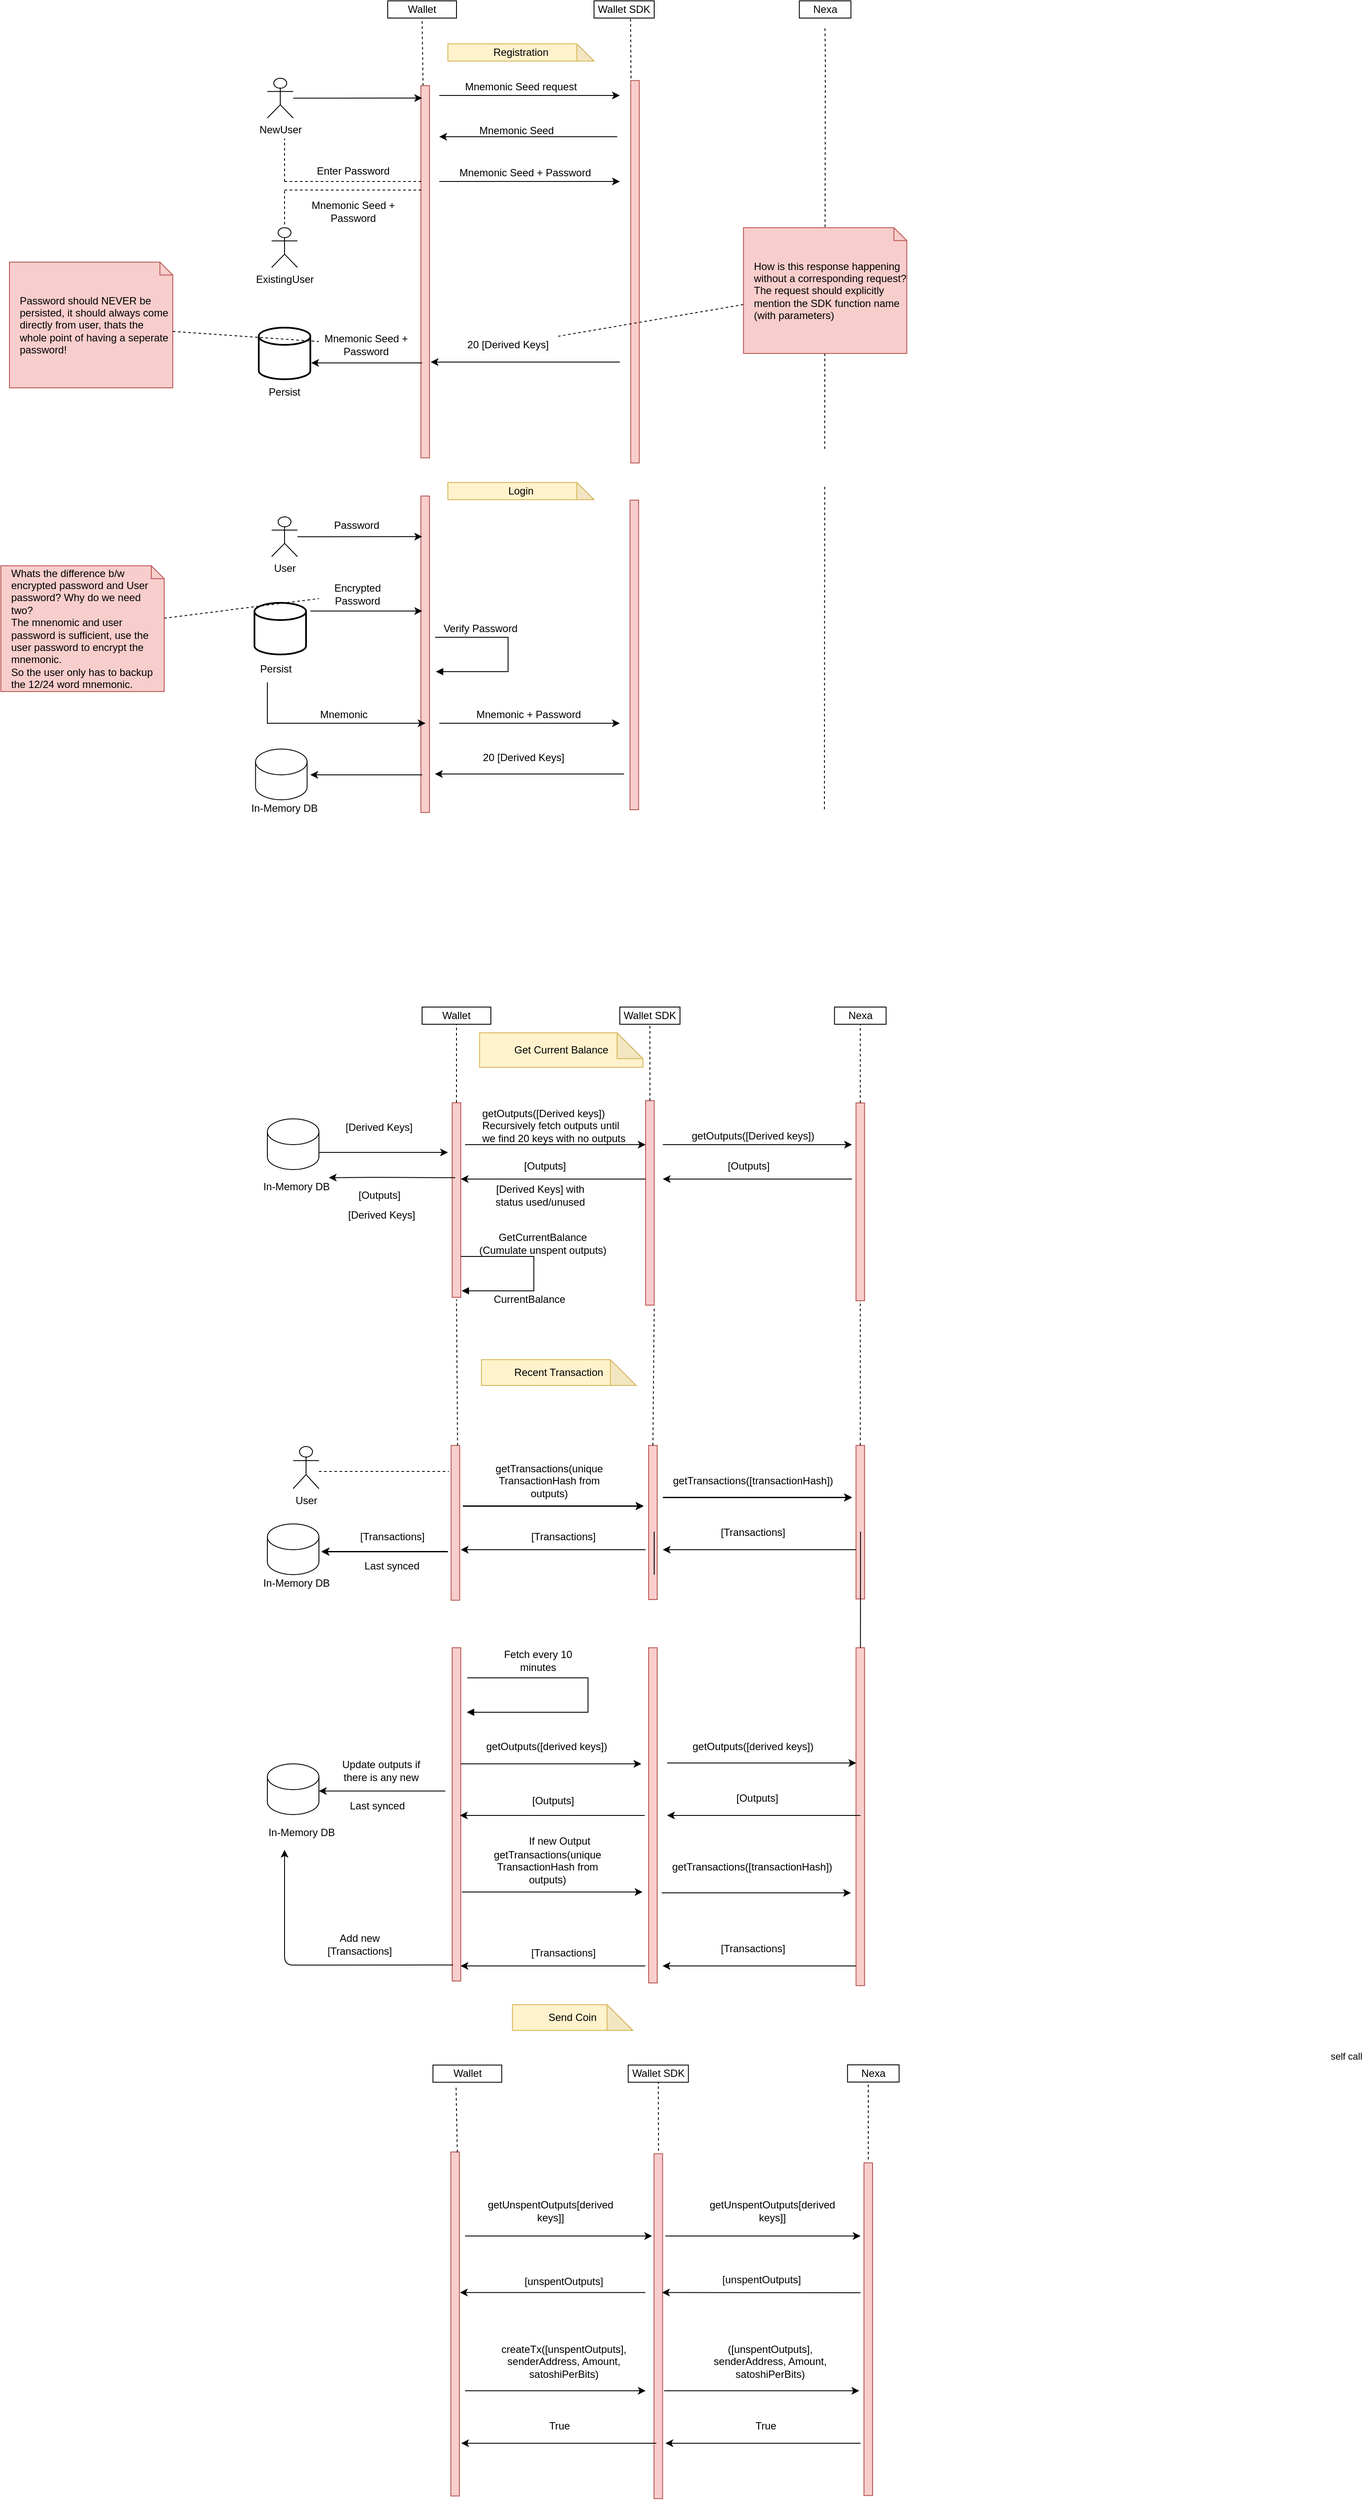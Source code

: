<mxfile version="13.6.5" type="github">
  <diagram id="d2bJDyH4YY4jTTXs1ROH" name="Page-1">
    <mxGraphModel dx="2012" dy="706" grid="1" gridSize="10" guides="1" tooltips="1" connect="1" arrows="1" fold="1" page="1" pageScale="1" pageWidth="827" pageHeight="1169" math="0" shadow="0">
      <root>
        <mxCell id="0" />
        <mxCell id="1" parent="0" />
        <mxCell id="aKae5eKDBznJ4Y1164LR-3" value="Wallet" style="rounded=0;whiteSpace=wrap;html=1;" parent="1" vertex="1">
          <mxGeometry x="160" y="20" width="80" height="20" as="geometry" />
        </mxCell>
        <mxCell id="aKae5eKDBznJ4Y1164LR-4" value="Wallet SDK" style="rounded=0;whiteSpace=wrap;html=1;" parent="1" vertex="1">
          <mxGeometry x="400" y="20" width="70" height="20" as="geometry" />
        </mxCell>
        <mxCell id="aKae5eKDBznJ4Y1164LR-5" value="Nexa" style="rounded=0;whiteSpace=wrap;html=1;" parent="1" vertex="1">
          <mxGeometry x="638.83" y="20" width="60" height="20" as="geometry" />
        </mxCell>
        <mxCell id="aKae5eKDBznJ4Y1164LR-6" value="Registration" style="shape=note;whiteSpace=wrap;html=1;backgroundOutline=1;darkOpacity=0.05;fillColor=#fff2cc;strokeColor=#d6b656;" parent="1" vertex="1">
          <mxGeometry x="230" y="70" width="170" height="20" as="geometry" />
        </mxCell>
        <mxCell id="aKae5eKDBznJ4Y1164LR-11" value="" style="endArrow=none;dashed=1;html=1;entryX=0.5;entryY=1;entryDx=0;entryDy=0;exitX=0;exitY=0.75;exitDx=0;exitDy=0;" parent="1" source="aKae5eKDBznJ4Y1164LR-12" target="aKae5eKDBznJ4Y1164LR-3" edge="1">
          <mxGeometry width="50" height="50" relative="1" as="geometry">
            <mxPoint x="210" y="100" as="sourcePoint" />
            <mxPoint x="180" y="60" as="targetPoint" />
          </mxGeometry>
        </mxCell>
        <mxCell id="aKae5eKDBznJ4Y1164LR-12" value="" style="rounded=0;whiteSpace=wrap;html=1;rotation=90;fillColor=#f8cecc;strokeColor=#b85450;" parent="1" vertex="1">
          <mxGeometry x="-12.8" y="330" width="432.8" height="10" as="geometry" />
        </mxCell>
        <mxCell id="aKae5eKDBznJ4Y1164LR-14" value="Mnemonic Seed request" style="text;html=1;strokeColor=none;fillColor=none;align=center;verticalAlign=middle;whiteSpace=wrap;rounded=0;" parent="1" vertex="1">
          <mxGeometry x="240" y="110" width="150" height="20" as="geometry" />
        </mxCell>
        <mxCell id="aKae5eKDBznJ4Y1164LR-15" value="" style="rounded=0;whiteSpace=wrap;html=1;rotation=90;fillColor=#f8cecc;strokeColor=#b85450;" parent="1" vertex="1">
          <mxGeometry x="225.27" y="330" width="444.73" height="10" as="geometry" />
        </mxCell>
        <mxCell id="aKae5eKDBznJ4Y1164LR-27" value="" style="endArrow=classic;html=1;" parent="1" edge="1">
          <mxGeometry width="50" height="50" relative="1" as="geometry">
            <mxPoint x="427" y="178" as="sourcePoint" />
            <mxPoint x="220" y="178" as="targetPoint" />
          </mxGeometry>
        </mxCell>
        <mxCell id="aKae5eKDBznJ4Y1164LR-28" value="Mnemonic Seed" style="text;html=1;strokeColor=none;fillColor=none;align=center;verticalAlign=middle;whiteSpace=wrap;rounded=0;" parent="1" vertex="1">
          <mxGeometry x="250" y="160.63" width="120" height="20" as="geometry" />
        </mxCell>
        <mxCell id="aKae5eKDBznJ4Y1164LR-29" value="" style="endArrow=classic;html=1;" parent="1" edge="1">
          <mxGeometry width="50" height="50" relative="1" as="geometry">
            <mxPoint x="220" y="130" as="sourcePoint" />
            <mxPoint x="430" y="130" as="targetPoint" />
          </mxGeometry>
        </mxCell>
        <mxCell id="aKae5eKDBznJ4Y1164LR-32" value="NewUser" style="shape=umlActor;verticalLabelPosition=bottom;verticalAlign=top;html=1;outlineConnect=0;" parent="1" vertex="1">
          <mxGeometry x="20" y="110" width="30" height="46.25" as="geometry" />
        </mxCell>
        <mxCell id="aKae5eKDBznJ4Y1164LR-33" value="" style="endArrow=classic;html=1;" parent="1" source="aKae5eKDBznJ4Y1164LR-32" edge="1">
          <mxGeometry width="50" height="50" relative="1" as="geometry">
            <mxPoint x="390" y="190" as="sourcePoint" />
            <mxPoint x="200" y="133" as="targetPoint" />
          </mxGeometry>
        </mxCell>
        <mxCell id="aKae5eKDBznJ4Y1164LR-36" value="Mnemonic Seed + Password" style="text;html=1;strokeColor=none;fillColor=none;align=center;verticalAlign=middle;whiteSpace=wrap;rounded=0;" parent="1" vertex="1">
          <mxGeometry x="240" y="210" width="160" height="20" as="geometry" />
        </mxCell>
        <mxCell id="aKae5eKDBznJ4Y1164LR-37" value="" style="endArrow=classic;html=1;" parent="1" edge="1">
          <mxGeometry width="50" height="50" relative="1" as="geometry">
            <mxPoint x="220" y="230" as="sourcePoint" />
            <mxPoint x="430" y="230" as="targetPoint" />
          </mxGeometry>
        </mxCell>
        <mxCell id="aKae5eKDBznJ4Y1164LR-38" value="" style="endArrow=classic;html=1;" parent="1" edge="1">
          <mxGeometry width="50" height="50" relative="1" as="geometry">
            <mxPoint x="430" y="440" as="sourcePoint" />
            <mxPoint x="210" y="440" as="targetPoint" />
          </mxGeometry>
        </mxCell>
        <mxCell id="aKae5eKDBznJ4Y1164LR-40" value="20 [Derived Keys]" style="text;html=1;strokeColor=none;fillColor=none;align=center;verticalAlign=middle;whiteSpace=wrap;rounded=0;" parent="1" vertex="1">
          <mxGeometry x="240" y="410" width="120" height="20" as="geometry" />
        </mxCell>
        <mxCell id="aKae5eKDBznJ4Y1164LR-45" value="" style="endArrow=none;dashed=1;html=1;" parent="1" edge="1">
          <mxGeometry width="50" height="50" relative="1" as="geometry">
            <mxPoint x="40" y="230" as="sourcePoint" />
            <mxPoint x="40" y="180" as="targetPoint" />
          </mxGeometry>
        </mxCell>
        <mxCell id="aKae5eKDBznJ4Y1164LR-46" value="" style="endArrow=none;dashed=1;html=1;" parent="1" edge="1">
          <mxGeometry width="50" height="50" relative="1" as="geometry">
            <mxPoint x="40" y="230" as="sourcePoint" />
            <mxPoint x="200" y="230" as="targetPoint" />
          </mxGeometry>
        </mxCell>
        <mxCell id="aKae5eKDBznJ4Y1164LR-47" value="Enter Password" style="text;html=1;strokeColor=none;fillColor=none;align=center;verticalAlign=middle;whiteSpace=wrap;rounded=0;" parent="1" vertex="1">
          <mxGeometry x="70" y="207.81" width="100" height="20" as="geometry" />
        </mxCell>
        <mxCell id="aKae5eKDBznJ4Y1164LR-48" value="" style="rounded=0;whiteSpace=wrap;html=1;rotation=90;fillColor=#f8cecc;strokeColor=#b85450;" parent="1" vertex="1">
          <mxGeometry x="126.88" y="1409.38" width="226.25" height="10" as="geometry" />
        </mxCell>
        <mxCell id="aKae5eKDBznJ4Y1164LR-49" value="" style="rounded=0;whiteSpace=wrap;html=1;rotation=90;fillColor=#f8cecc;strokeColor=#b85450;" parent="1" vertex="1">
          <mxGeometry x="346.09" y="1412.74" width="237.81" height="10" as="geometry" />
        </mxCell>
        <mxCell id="aKae5eKDBznJ4Y1164LR-51" value="" style="endArrow=classic;html=1;" parent="1" edge="1">
          <mxGeometry width="50" height="50" relative="1" as="geometry">
            <mxPoint x="250" y="1350" as="sourcePoint" />
            <mxPoint x="460" y="1350" as="targetPoint" />
          </mxGeometry>
        </mxCell>
        <mxCell id="aKae5eKDBznJ4Y1164LR-52" value="getOutputs([Derived keys])&lt;br&gt;Recursively fetch outputs until we find 20 keys with no outputs" style="text;html=1;strokeColor=none;fillColor=none;align=left;verticalAlign=top;whiteSpace=wrap;rounded=0;" parent="1" vertex="1">
          <mxGeometry x="267.56" y="1300" width="170" height="50" as="geometry" />
        </mxCell>
        <mxCell id="aKae5eKDBznJ4Y1164LR-53" value="" style="endArrow=classic;html=1;" parent="1" edge="1">
          <mxGeometry width="50" height="50" relative="1" as="geometry">
            <mxPoint x="460" y="1390" as="sourcePoint" />
            <mxPoint x="245" y="1390" as="targetPoint" />
          </mxGeometry>
        </mxCell>
        <mxCell id="aKae5eKDBznJ4Y1164LR-54" value="[Outputs]" style="text;html=1;strokeColor=none;fillColor=none;align=center;verticalAlign=middle;whiteSpace=wrap;rounded=0;" parent="1" vertex="1">
          <mxGeometry x="322.64" y="1360" width="40" height="30" as="geometry" />
        </mxCell>
        <mxCell id="aKae5eKDBznJ4Y1164LR-63" value="GetCurrentBalance&lt;br&gt;(Cumulate unspent outputs)" style="text;html=1;strokeColor=none;fillColor=none;align=center;verticalAlign=middle;whiteSpace=wrap;rounded=0;" parent="1" vertex="1">
          <mxGeometry x="262.5" y="1440" width="155" height="50" as="geometry" />
        </mxCell>
        <mxCell id="aKae5eKDBznJ4Y1164LR-64" value="CurrentBalance" style="text;html=1;strokeColor=none;fillColor=none;align=center;verticalAlign=middle;whiteSpace=wrap;rounded=0;" parent="1" vertex="1">
          <mxGeometry x="305" y="1520" width="40" height="20" as="geometry" />
        </mxCell>
        <mxCell id="aKae5eKDBznJ4Y1164LR-66" value="" style="edgeStyle=orthogonalEdgeStyle;html=1;align=left;spacingLeft=2;endArrow=block;rounded=0;" parent="1" edge="1">
          <mxGeometry x="1" y="273" relative="1" as="geometry">
            <mxPoint x="250" y="1480" as="sourcePoint" />
            <Array as="points">
              <mxPoint x="245" y="1480" />
              <mxPoint x="330" y="1480" />
              <mxPoint x="330" y="1520" />
            </Array>
            <mxPoint x="246" y="1520" as="targetPoint" />
            <mxPoint x="-196" y="-83" as="offset" />
          </mxGeometry>
        </mxCell>
        <mxCell id="aKae5eKDBznJ4Y1164LR-76" value="" style="rounded=0;whiteSpace=wrap;html=1;rotation=90;fillColor=#f8cecc;strokeColor=#b85450;" parent="1" vertex="1">
          <mxGeometry x="594.74" y="1411.52" width="230" height="10" as="geometry" />
        </mxCell>
        <mxCell id="aKae5eKDBznJ4Y1164LR-77" value="" style="endArrow=none;dashed=1;html=1;" parent="1" edge="1">
          <mxGeometry width="50" height="50" relative="1" as="geometry">
            <mxPoint x="668.33" y="541" as="sourcePoint" />
            <mxPoint x="668.57" y="50" as="targetPoint" />
            <Array as="points">
              <mxPoint x="669.07" y="80" />
            </Array>
          </mxGeometry>
        </mxCell>
        <mxCell id="aKae5eKDBznJ4Y1164LR-80" value="getOutputs([Derived keys])" style="text;html=1;strokeColor=none;fillColor=none;align=center;verticalAlign=middle;whiteSpace=wrap;rounded=0;" parent="1" vertex="1">
          <mxGeometry x="500" y="1330" width="170" height="20" as="geometry" />
        </mxCell>
        <mxCell id="aKae5eKDBznJ4Y1164LR-82" value="[Outputs]" style="text;html=1;strokeColor=none;fillColor=none;align=center;verticalAlign=middle;whiteSpace=wrap;rounded=0;" parent="1" vertex="1">
          <mxGeometry x="560" y="1360" width="40" height="30" as="geometry" />
        </mxCell>
        <mxCell id="aKae5eKDBznJ4Y1164LR-86" value="Recent Transaction" style="shape=note;whiteSpace=wrap;html=1;backgroundOutline=1;darkOpacity=0.05;fillColor=#fff2cc;strokeColor=#d6b656;" parent="1" vertex="1">
          <mxGeometry x="269" y="1600" width="180" height="30" as="geometry" />
        </mxCell>
        <mxCell id="aKae5eKDBznJ4Y1164LR-88" value="" style="rounded=0;whiteSpace=wrap;html=1;rotation=90;fillColor=#f8cecc;strokeColor=#b85450;" parent="1" vertex="1">
          <mxGeometry x="148.75" y="1784.75" width="180" height="10" as="geometry" />
        </mxCell>
        <mxCell id="aKae5eKDBznJ4Y1164LR-89" value="" style="rounded=0;whiteSpace=wrap;html=1;rotation=90;fillColor=#f8cecc;strokeColor=#b85450;" parent="1" vertex="1">
          <mxGeometry x="378.88" y="1784.36" width="179.21" height="10" as="geometry" />
        </mxCell>
        <mxCell id="aKae5eKDBznJ4Y1164LR-90" value="" style="rounded=0;whiteSpace=wrap;html=1;rotation=90;fillColor=#f8cecc;strokeColor=#b85450;" parent="1" vertex="1">
          <mxGeometry x="620.48" y="1784.01" width="178.52" height="10" as="geometry" />
        </mxCell>
        <mxCell id="aKae5eKDBznJ4Y1164LR-91" value="" style="endArrow=classic;html=1;" parent="1" edge="1">
          <mxGeometry width="50" height="50" relative="1" as="geometry">
            <mxPoint x="247.5" y="1770" as="sourcePoint" />
            <mxPoint x="457.5" y="1770" as="targetPoint" />
          </mxGeometry>
        </mxCell>
        <mxCell id="aKae5eKDBznJ4Y1164LR-92" value="getTransactions(unique TransactionHash from outputs)" style="text;html=1;strokeColor=none;fillColor=none;align=center;verticalAlign=middle;whiteSpace=wrap;rounded=0;" parent="1" vertex="1">
          <mxGeometry x="277.5" y="1731" width="140" height="20" as="geometry" />
        </mxCell>
        <mxCell id="aKae5eKDBznJ4Y1164LR-94" value="getTransactions([transactionHash])" style="text;html=1;strokeColor=none;fillColor=none;align=center;verticalAlign=middle;whiteSpace=wrap;rounded=0;" parent="1" vertex="1">
          <mxGeometry x="515.01" y="1731" width="140" height="20" as="geometry" />
        </mxCell>
        <mxCell id="aKae5eKDBznJ4Y1164LR-97" value="" style="endArrow=classic;html=1;" parent="1" edge="1">
          <mxGeometry width="50" height="50" relative="1" as="geometry">
            <mxPoint x="460" y="1821" as="sourcePoint" />
            <mxPoint x="245" y="1821" as="targetPoint" />
          </mxGeometry>
        </mxCell>
        <mxCell id="aKae5eKDBznJ4Y1164LR-98" value="[Transactions]" style="text;html=1;strokeColor=none;fillColor=none;align=center;verticalAlign=middle;whiteSpace=wrap;rounded=0;" parent="1" vertex="1">
          <mxGeometry x="317.19" y="1796" width="95" height="20" as="geometry" />
        </mxCell>
        <mxCell id="aKae5eKDBznJ4Y1164LR-99" value="[Transactions]" style="text;html=1;strokeColor=none;fillColor=none;align=center;verticalAlign=middle;whiteSpace=wrap;rounded=0;" parent="1" vertex="1">
          <mxGeometry x="541.19" y="1786" width="87.63" height="30" as="geometry" />
        </mxCell>
        <mxCell id="aKae5eKDBznJ4Y1164LR-119" value="" style="endArrow=classic;html=1;" parent="1" edge="1">
          <mxGeometry width="50" height="50" relative="1" as="geometry">
            <mxPoint x="480.01" y="1350" as="sourcePoint" />
            <mxPoint x="700" y="1350" as="targetPoint" />
          </mxGeometry>
        </mxCell>
        <mxCell id="aKae5eKDBznJ4Y1164LR-120" value="" style="endArrow=classic;html=1;" parent="1" edge="1">
          <mxGeometry width="50" height="50" relative="1" as="geometry">
            <mxPoint x="700" y="1390" as="sourcePoint" />
            <mxPoint x="480.01" y="1390" as="targetPoint" />
          </mxGeometry>
        </mxCell>
        <mxCell id="aKae5eKDBznJ4Y1164LR-121" value="" style="endArrow=classic;html=1;" parent="1" edge="1">
          <mxGeometry width="50" height="50" relative="1" as="geometry">
            <mxPoint x="480" y="1760" as="sourcePoint" />
            <mxPoint x="700" y="1760" as="targetPoint" />
          </mxGeometry>
        </mxCell>
        <mxCell id="aKae5eKDBznJ4Y1164LR-122" value="" style="endArrow=classic;html=1;" parent="1" edge="1">
          <mxGeometry width="50" height="50" relative="1" as="geometry">
            <mxPoint x="705" y="1821" as="sourcePoint" />
            <mxPoint x="480" y="1821" as="targetPoint" />
          </mxGeometry>
        </mxCell>
        <mxCell id="dy_9rE8HRgi9Pd3eRH8T-1" value="ExistingUser" style="shape=umlActor;verticalLabelPosition=bottom;verticalAlign=top;html=1;outlineConnect=0;" parent="1" vertex="1">
          <mxGeometry x="25" y="283.75" width="30" height="46.25" as="geometry" />
        </mxCell>
        <mxCell id="dy_9rE8HRgi9Pd3eRH8T-5" value="" style="endArrow=none;dashed=1;html=1;" parent="1" edge="1">
          <mxGeometry width="50" height="50" relative="1" as="geometry">
            <mxPoint x="40" y="240" as="sourcePoint" />
            <mxPoint x="200" y="240" as="targetPoint" />
          </mxGeometry>
        </mxCell>
        <mxCell id="dy_9rE8HRgi9Pd3eRH8T-8" value="" style="endArrow=none;dashed=1;html=1;" parent="1" edge="1">
          <mxGeometry width="50" height="50" relative="1" as="geometry">
            <mxPoint x="40" y="280" as="sourcePoint" />
            <mxPoint x="40" y="240" as="targetPoint" />
          </mxGeometry>
        </mxCell>
        <mxCell id="dy_9rE8HRgi9Pd3eRH8T-11" value="Mnemonic Seed + Password" style="text;html=1;strokeColor=none;fillColor=none;align=center;verticalAlign=middle;whiteSpace=wrap;rounded=0;" parent="1" vertex="1">
          <mxGeometry x="50" y="250" width="140" height="30" as="geometry" />
        </mxCell>
        <mxCell id="dy_9rE8HRgi9Pd3eRH8T-70" value="" style="rounded=0;whiteSpace=wrap;html=1;rotation=90;fillColor=#f8cecc;strokeColor=#b85450;" parent="1" vertex="1">
          <mxGeometry x="525.63" y="2722.38" width="386.75" height="10" as="geometry" />
        </mxCell>
        <mxCell id="dy_9rE8HRgi9Pd3eRH8T-71" value="" style="endArrow=classic;html=1;" parent="1" edge="1">
          <mxGeometry width="50" height="50" relative="1" as="geometry">
            <mxPoint x="483" y="2619" as="sourcePoint" />
            <mxPoint x="710" y="2619" as="targetPoint" />
          </mxGeometry>
        </mxCell>
        <mxCell id="dy_9rE8HRgi9Pd3eRH8T-72" value="[unspentOutputs]" style="text;html=1;strokeColor=none;fillColor=none;align=center;verticalAlign=middle;whiteSpace=wrap;rounded=0;" parent="1" vertex="1">
          <mxGeometry x="551.2" y="2654.75" width="87.63" height="30" as="geometry" />
        </mxCell>
        <mxCell id="dy_9rE8HRgi9Pd3eRH8T-74" value="" style="rounded=0;whiteSpace=wrap;html=1;rotation=90;fillColor=#f8cecc;strokeColor=#b85450;" parent="1" vertex="1">
          <mxGeometry x="274.22" y="2718.87" width="401.08" height="10" as="geometry" />
        </mxCell>
        <mxCell id="dy_9rE8HRgi9Pd3eRH8T-75" value="" style="rounded=0;whiteSpace=wrap;html=1;rotation=90;fillColor=#f8cecc;strokeColor=#b85450;" parent="1" vertex="1">
          <mxGeometry x="38.43" y="2716.32" width="400" height="10" as="geometry" />
        </mxCell>
        <mxCell id="dy_9rE8HRgi9Pd3eRH8T-77" value="" style="endArrow=classic;html=1;" parent="1" edge="1">
          <mxGeometry width="50" height="50" relative="1" as="geometry">
            <mxPoint x="250" y="2619" as="sourcePoint" />
            <mxPoint x="467.5" y="2619" as="targetPoint" />
          </mxGeometry>
        </mxCell>
        <mxCell id="dy_9rE8HRgi9Pd3eRH8T-78" value="[unspentOutputs]" style="text;html=1;strokeColor=none;fillColor=none;align=center;verticalAlign=middle;whiteSpace=wrap;rounded=0;" parent="1" vertex="1">
          <mxGeometry x="321.19" y="2657.44" width="87.63" height="30" as="geometry" />
        </mxCell>
        <mxCell id="dy_9rE8HRgi9Pd3eRH8T-79" value="" style="endArrow=classic;html=1;" parent="1" edge="1">
          <mxGeometry width="50" height="50" relative="1" as="geometry">
            <mxPoint x="459.75" y="2684.75" as="sourcePoint" />
            <mxPoint x="244.0" y="2684.75" as="targetPoint" />
          </mxGeometry>
        </mxCell>
        <mxCell id="dy_9rE8HRgi9Pd3eRH8T-80" value="Send Coin" style="shape=note;whiteSpace=wrap;html=1;backgroundOutline=1;darkOpacity=0.05;fillColor=#fff2cc;strokeColor=#d6b656;" parent="1" vertex="1">
          <mxGeometry x="305.13" y="2350" width="140" height="30" as="geometry" />
        </mxCell>
        <mxCell id="dy_9rE8HRgi9Pd3eRH8T-118" value="User" style="shape=umlActor;verticalLabelPosition=bottom;verticalAlign=top;html=1;outlineConnect=0;" parent="1" vertex="1">
          <mxGeometry x="50" y="1701" width="30" height="49" as="geometry" />
        </mxCell>
        <mxCell id="dy_9rE8HRgi9Pd3eRH8T-122" value="Get Current Balance" style="shape=note;whiteSpace=wrap;html=1;backgroundOutline=1;darkOpacity=0.05;fillColor=#fff2cc;strokeColor=#d6b656;" parent="1" vertex="1">
          <mxGeometry x="266.84" y="1220" width="190" height="40" as="geometry" />
        </mxCell>
        <mxCell id="dy_9rE8HRgi9Pd3eRH8T-123" value="" style="strokeWidth=2;html=1;shape=mxgraph.flowchart.database;whiteSpace=wrap;" parent="1" vertex="1">
          <mxGeometry x="10.0" y="400" width="60" height="60" as="geometry" />
        </mxCell>
        <mxCell id="dy_9rE8HRgi9Pd3eRH8T-124" value="Persist" style="text;html=1;strokeColor=none;fillColor=none;align=center;verticalAlign=middle;whiteSpace=wrap;rounded=0;" parent="1" vertex="1">
          <mxGeometry x="20" y="460" width="40" height="30" as="geometry" />
        </mxCell>
        <mxCell id="dy_9rE8HRgi9Pd3eRH8T-126" value="" style="endArrow=classic;html=1;entryX=1.017;entryY=0.683;entryDx=0;entryDy=0;entryPerimeter=0;" parent="1" target="dy_9rE8HRgi9Pd3eRH8T-123" edge="1">
          <mxGeometry width="50" height="50" relative="1" as="geometry">
            <mxPoint x="200" y="441" as="sourcePoint" />
            <mxPoint x="380" y="410" as="targetPoint" />
          </mxGeometry>
        </mxCell>
        <mxCell id="dy_9rE8HRgi9Pd3eRH8T-127" value="Mnemonic Seed + Password" style="text;html=1;strokeColor=none;fillColor=none;align=center;verticalAlign=middle;whiteSpace=wrap;rounded=0;" parent="1" vertex="1">
          <mxGeometry x="80" y="400" width="110" height="40" as="geometry" />
        </mxCell>
        <mxCell id="dy_9rE8HRgi9Pd3eRH8T-162" value="Login" style="shape=note;whiteSpace=wrap;html=1;backgroundOutline=1;darkOpacity=0.05;fillColor=#fff2cc;strokeColor=#d6b656;" parent="1" vertex="1">
          <mxGeometry x="230" y="580" width="170" height="20" as="geometry" />
        </mxCell>
        <mxCell id="dy_9rE8HRgi9Pd3eRH8T-163" value="" style="rounded=0;whiteSpace=wrap;html=1;rotation=90;fillColor=#f8cecc;strokeColor=#b85450;" parent="1" vertex="1">
          <mxGeometry x="19.6" y="774.78" width="367.99" height="10" as="geometry" />
        </mxCell>
        <mxCell id="dy_9rE8HRgi9Pd3eRH8T-165" value="" style="rounded=0;whiteSpace=wrap;html=1;rotation=90;fillColor=#f8cecc;strokeColor=#b85450;" parent="1" vertex="1">
          <mxGeometry x="266.84" y="775.54" width="360" height="10" as="geometry" />
        </mxCell>
        <mxCell id="dy_9rE8HRgi9Pd3eRH8T-169" value="User" style="shape=umlActor;verticalLabelPosition=bottom;verticalAlign=top;html=1;outlineConnect=0;" parent="1" vertex="1">
          <mxGeometry x="25" y="620" width="30" height="46.25" as="geometry" />
        </mxCell>
        <mxCell id="dy_9rE8HRgi9Pd3eRH8T-170" value="" style="endArrow=classic;html=1;" parent="1" source="dy_9rE8HRgi9Pd3eRH8T-169" edge="1">
          <mxGeometry width="50" height="50" relative="1" as="geometry">
            <mxPoint x="390" y="700" as="sourcePoint" />
            <mxPoint x="200" y="643" as="targetPoint" />
          </mxGeometry>
        </mxCell>
        <mxCell id="dy_9rE8HRgi9Pd3eRH8T-188" value="" style="strokeWidth=2;html=1;shape=mxgraph.flowchart.database;whiteSpace=wrap;" parent="1" vertex="1">
          <mxGeometry x="5" y="720" width="60" height="60" as="geometry" />
        </mxCell>
        <mxCell id="dy_9rE8HRgi9Pd3eRH8T-189" value="Persist" style="text;html=1;strokeColor=none;fillColor=none;align=center;verticalAlign=middle;whiteSpace=wrap;rounded=0;" parent="1" vertex="1">
          <mxGeometry x="10" y="782.37" width="40" height="30" as="geometry" />
        </mxCell>
        <mxCell id="dy_9rE8HRgi9Pd3eRH8T-190" value="Password" style="text;html=1;strokeColor=none;fillColor=none;align=center;verticalAlign=middle;whiteSpace=wrap;rounded=0;" parent="1" vertex="1">
          <mxGeometry x="103.75" y="620" width="40" height="20" as="geometry" />
        </mxCell>
        <mxCell id="dy_9rE8HRgi9Pd3eRH8T-191" value="Encrypted Password" style="text;html=1;strokeColor=none;fillColor=none;align=center;verticalAlign=middle;whiteSpace=wrap;rounded=0;" parent="1" vertex="1">
          <mxGeometry x="80" y="700" width="90" height="20" as="geometry" />
        </mxCell>
        <mxCell id="dy_9rE8HRgi9Pd3eRH8T-192" value="" style="endArrow=classic;html=1;" parent="1" edge="1">
          <mxGeometry width="50" height="50" relative="1" as="geometry">
            <mxPoint x="70" y="729.5" as="sourcePoint" />
            <mxPoint x="200" y="729.496" as="targetPoint" />
          </mxGeometry>
        </mxCell>
        <mxCell id="dy_9rE8HRgi9Pd3eRH8T-193" value="" style="edgeStyle=orthogonalEdgeStyle;html=1;align=left;spacingLeft=2;endArrow=block;rounded=0;" parent="1" edge="1">
          <mxGeometry x="1" y="273" relative="1" as="geometry">
            <mxPoint x="216" y="760" as="sourcePoint" />
            <Array as="points">
              <mxPoint x="215" y="760" />
              <mxPoint x="300" y="760" />
              <mxPoint x="300" y="800" />
            </Array>
            <mxPoint x="216" y="800" as="targetPoint" />
            <mxPoint x="-196" y="-83" as="offset" />
          </mxGeometry>
        </mxCell>
        <mxCell id="dy_9rE8HRgi9Pd3eRH8T-194" value="Verify Password" style="text;html=1;strokeColor=none;fillColor=none;align=center;verticalAlign=middle;whiteSpace=wrap;rounded=0;" parent="1" vertex="1">
          <mxGeometry x="212.64" y="740" width="110" height="20" as="geometry" />
        </mxCell>
        <mxCell id="dy_9rE8HRgi9Pd3eRH8T-200" value="" style="endArrow=classic;html=1;" parent="1" edge="1">
          <mxGeometry width="50" height="50" relative="1" as="geometry">
            <mxPoint x="220" y="860" as="sourcePoint" />
            <mxPoint x="430" y="860" as="targetPoint" />
          </mxGeometry>
        </mxCell>
        <mxCell id="dy_9rE8HRgi9Pd3eRH8T-201" value="Mnemonic + Password" style="text;html=1;strokeColor=none;fillColor=none;align=center;verticalAlign=middle;whiteSpace=wrap;rounded=0;" parent="1" vertex="1">
          <mxGeometry x="244" y="840" width="160" height="20" as="geometry" />
        </mxCell>
        <mxCell id="dy_9rE8HRgi9Pd3eRH8T-202" value="Mnemonic" style="text;html=1;strokeColor=none;fillColor=none;align=center;verticalAlign=middle;whiteSpace=wrap;rounded=0;" parent="1" vertex="1">
          <mxGeometry x="83.75" y="840" width="50" height="20" as="geometry" />
        </mxCell>
        <mxCell id="dy_9rE8HRgi9Pd3eRH8T-204" value="&amp;nbsp;20 [Derived Keys]" style="text;html=1;strokeColor=none;fillColor=none;align=center;verticalAlign=middle;whiteSpace=wrap;rounded=0;" parent="1" vertex="1">
          <mxGeometry x="260" y="890" width="112.5" height="20" as="geometry" />
        </mxCell>
        <mxCell id="dy_9rE8HRgi9Pd3eRH8T-205" value="" style="endArrow=none;dashed=1;html=1;" parent="1" edge="1">
          <mxGeometry width="50" height="50" relative="1" as="geometry">
            <mxPoint x="668" y="960" as="sourcePoint" />
            <mxPoint x="668.33" y="585" as="targetPoint" />
          </mxGeometry>
        </mxCell>
        <mxCell id="dy_9rE8HRgi9Pd3eRH8T-206" value="" style="endArrow=classic;html=1;exitX=0.25;exitY=1;exitDx=0;exitDy=0;rounded=0;" parent="1" source="dy_9rE8HRgi9Pd3eRH8T-189" edge="1">
          <mxGeometry width="50" height="50" relative="1" as="geometry">
            <mxPoint x="97" y="810" as="sourcePoint" />
            <mxPoint x="204" y="860" as="targetPoint" />
            <Array as="points">
              <mxPoint x="20" y="860" />
            </Array>
          </mxGeometry>
        </mxCell>
        <mxCell id="dy_9rE8HRgi9Pd3eRH8T-207" value="Wallet" style="rounded=0;whiteSpace=wrap;html=1;" parent="1" vertex="1">
          <mxGeometry x="200" y="1190" width="80" height="20" as="geometry" />
        </mxCell>
        <mxCell id="dy_9rE8HRgi9Pd3eRH8T-208" value="Wallet SDK" style="rounded=0;whiteSpace=wrap;html=1;" parent="1" vertex="1">
          <mxGeometry x="430" y="1190" width="70" height="20" as="geometry" />
        </mxCell>
        <mxCell id="dy_9rE8HRgi9Pd3eRH8T-209" value="Nexa" style="rounded=0;whiteSpace=wrap;html=1;" parent="1" vertex="1">
          <mxGeometry x="679.74" y="1190" width="60" height="20" as="geometry" />
        </mxCell>
        <mxCell id="dy_9rE8HRgi9Pd3eRH8T-210" value="" style="endArrow=none;dashed=1;html=1;entryX=0.5;entryY=1;entryDx=0;entryDy=0;" parent="1" target="dy_9rE8HRgi9Pd3eRH8T-207" edge="1">
          <mxGeometry width="50" height="50" relative="1" as="geometry">
            <mxPoint x="240" y="1301" as="sourcePoint" />
            <mxPoint x="410" y="1300" as="targetPoint" />
          </mxGeometry>
        </mxCell>
        <mxCell id="dy_9rE8HRgi9Pd3eRH8T-211" value="" style="endArrow=none;dashed=1;html=1;entryX=0.5;entryY=1;entryDx=0;entryDy=0;exitX=0;exitY=0.5;exitDx=0;exitDy=0;" parent="1" source="aKae5eKDBznJ4Y1164LR-49" target="dy_9rE8HRgi9Pd3eRH8T-208" edge="1">
          <mxGeometry width="50" height="50" relative="1" as="geometry">
            <mxPoint x="360" y="1350" as="sourcePoint" />
            <mxPoint x="410" y="1300" as="targetPoint" />
          </mxGeometry>
        </mxCell>
        <mxCell id="dy_9rE8HRgi9Pd3eRH8T-212" value="" style="endArrow=none;dashed=1;html=1;entryX=0.5;entryY=1;entryDx=0;entryDy=0;exitX=0;exitY=0.5;exitDx=0;exitDy=0;" parent="1" source="aKae5eKDBznJ4Y1164LR-76" target="dy_9rE8HRgi9Pd3eRH8T-209" edge="1">
          <mxGeometry width="50" height="50" relative="1" as="geometry">
            <mxPoint x="360" y="1350" as="sourcePoint" />
            <mxPoint x="410" y="1300" as="targetPoint" />
          </mxGeometry>
        </mxCell>
        <mxCell id="dy_9rE8HRgi9Pd3eRH8T-215" value="" style="endArrow=none;dashed=1;html=1;exitX=0;exitY=0.25;exitDx=0;exitDy=0;" parent="1" source="aKae5eKDBznJ4Y1164LR-88" edge="1">
          <mxGeometry width="50" height="50" relative="1" as="geometry">
            <mxPoint x="360" y="1650" as="sourcePoint" />
            <mxPoint x="240" y="1530" as="targetPoint" />
          </mxGeometry>
        </mxCell>
        <mxCell id="dy_9rE8HRgi9Pd3eRH8T-216" value="" style="endArrow=none;dashed=1;html=1;exitX=0;exitY=0.5;exitDx=0;exitDy=0;" parent="1" source="aKae5eKDBznJ4Y1164LR-89" edge="1">
          <mxGeometry width="50" height="50" relative="1" as="geometry">
            <mxPoint x="360" y="1650" as="sourcePoint" />
            <mxPoint x="470" y="1540" as="targetPoint" />
          </mxGeometry>
        </mxCell>
        <mxCell id="dy_9rE8HRgi9Pd3eRH8T-217" value="" style="endArrow=none;dashed=1;html=1;entryX=1;entryY=0.5;entryDx=0;entryDy=0;exitX=0;exitY=0.5;exitDx=0;exitDy=0;" parent="1" source="aKae5eKDBznJ4Y1164LR-90" target="aKae5eKDBznJ4Y1164LR-76" edge="1">
          <mxGeometry width="50" height="50" relative="1" as="geometry">
            <mxPoint x="360" y="1650" as="sourcePoint" />
            <mxPoint x="410" y="1600" as="targetPoint" />
          </mxGeometry>
        </mxCell>
        <mxCell id="dy_9rE8HRgi9Pd3eRH8T-218" value="" style="endArrow=none;dashed=1;html=1;" parent="1" edge="1">
          <mxGeometry width="50" height="50" relative="1" as="geometry">
            <mxPoint x="80" y="1730" as="sourcePoint" />
            <mxPoint x="231" y="1730" as="targetPoint" />
          </mxGeometry>
        </mxCell>
        <mxCell id="dy_9rE8HRgi9Pd3eRH8T-219" value="" style="shape=cylinder2;whiteSpace=wrap;html=1;boundedLbl=1;backgroundOutline=1;size=15;" parent="1" vertex="1">
          <mxGeometry x="20" y="1791" width="60" height="59" as="geometry" />
        </mxCell>
        <mxCell id="dy_9rE8HRgi9Pd3eRH8T-220" value="In-Memory DB" style="text;html=1;strokeColor=none;fillColor=none;align=center;verticalAlign=middle;whiteSpace=wrap;rounded=0;" parent="1" vertex="1">
          <mxGeometry x="3.75" y="1850" width="100" height="20" as="geometry" />
        </mxCell>
        <mxCell id="dy_9rE8HRgi9Pd3eRH8T-221" value="" style="endArrow=classic;html=1;entryX=1.05;entryY=0.542;entryDx=0;entryDy=0;entryPerimeter=0;" parent="1" target="dy_9rE8HRgi9Pd3eRH8T-219" edge="1">
          <mxGeometry width="50" height="50" relative="1" as="geometry">
            <mxPoint x="230" y="1823" as="sourcePoint" />
            <mxPoint x="410" y="1770" as="targetPoint" />
          </mxGeometry>
        </mxCell>
        <mxCell id="dy_9rE8HRgi9Pd3eRH8T-222" value="[Transactions]" style="text;html=1;strokeColor=none;fillColor=none;align=center;verticalAlign=middle;whiteSpace=wrap;rounded=0;" parent="1" vertex="1">
          <mxGeometry x="117.64" y="1796" width="95" height="20" as="geometry" />
        </mxCell>
        <mxCell id="dy_9rE8HRgi9Pd3eRH8T-223" value="Last synced" style="text;html=1;strokeColor=none;fillColor=none;align=center;verticalAlign=middle;whiteSpace=wrap;rounded=0;" parent="1" vertex="1">
          <mxGeometry x="126.88" y="1830" width="76.25" height="20" as="geometry" />
        </mxCell>
        <mxCell id="dy_9rE8HRgi9Pd3eRH8T-226" value="" style="rounded=0;whiteSpace=wrap;html=1;rotation=90;fillColor=#f8cecc;strokeColor=#b85450;" parent="1" vertex="1">
          <mxGeometry x="46.26" y="2123.75" width="387.49" height="10" as="geometry" />
        </mxCell>
        <mxCell id="dy_9rE8HRgi9Pd3eRH8T-229" value="" style="rounded=0;whiteSpace=wrap;html=1;rotation=90;fillColor=#f8cecc;strokeColor=#b85450;" parent="1" vertex="1">
          <mxGeometry x="273.62" y="2124.89" width="389.76" height="10" as="geometry" />
        </mxCell>
        <mxCell id="dy_9rE8HRgi9Pd3eRH8T-230" value="" style="endArrow=none;html=1;" parent="1" edge="1">
          <mxGeometry width="50" height="50" relative="1" as="geometry">
            <mxPoint x="470" y="1850" as="sourcePoint" />
            <mxPoint x="470" y="1800" as="targetPoint" />
          </mxGeometry>
        </mxCell>
        <mxCell id="dy_9rE8HRgi9Pd3eRH8T-231" value="" style="rounded=0;whiteSpace=wrap;html=1;rotation=90;fillColor=#f8cecc;strokeColor=#b85450;" parent="1" vertex="1">
          <mxGeometry x="513.32" y="2126.44" width="392.87" height="10" as="geometry" />
        </mxCell>
        <mxCell id="dy_9rE8HRgi9Pd3eRH8T-233" value="" style="endArrow=none;html=1;" parent="1" source="dy_9rE8HRgi9Pd3eRH8T-231" edge="1">
          <mxGeometry width="50" height="50" relative="1" as="geometry">
            <mxPoint x="360" y="1830" as="sourcePoint" />
            <mxPoint x="710" y="1800" as="targetPoint" />
          </mxGeometry>
        </mxCell>
        <mxCell id="dy_9rE8HRgi9Pd3eRH8T-237" value="self call" style="edgeStyle=orthogonalEdgeStyle;html=1;align=left;spacingLeft=2;endArrow=block;rounded=0;" parent="1" edge="1">
          <mxGeometry x="-0.128" y="-430" relative="1" as="geometry">
            <mxPoint x="252.5" y="1970" as="sourcePoint" />
            <Array as="points">
              <mxPoint x="393" y="1970" />
              <mxPoint x="393" y="2010" />
            </Array>
            <mxPoint x="252" y="2010" as="targetPoint" />
            <mxPoint x="860" y="10" as="offset" />
          </mxGeometry>
        </mxCell>
        <mxCell id="dy_9rE8HRgi9Pd3eRH8T-238" value="getOutputs([derived keys])" style="text;html=1;strokeColor=none;fillColor=none;align=center;verticalAlign=middle;whiteSpace=wrap;rounded=0;" parent="1" vertex="1">
          <mxGeometry x="270" y="2040" width="150" height="20" as="geometry" />
        </mxCell>
        <mxCell id="dy_9rE8HRgi9Pd3eRH8T-239" value="[Outputs]" style="text;html=1;strokeColor=none;fillColor=none;align=center;verticalAlign=middle;whiteSpace=wrap;rounded=0;" parent="1" vertex="1">
          <mxGeometry x="305" y="2102.63" width="95" height="20" as="geometry" />
        </mxCell>
        <mxCell id="dy_9rE8HRgi9Pd3eRH8T-240" value="" style="endArrow=classic;html=1;" parent="1" edge="1">
          <mxGeometry width="50" height="50" relative="1" as="geometry">
            <mxPoint x="245" y="2070" as="sourcePoint" />
            <mxPoint x="455" y="2070" as="targetPoint" />
          </mxGeometry>
        </mxCell>
        <mxCell id="dy_9rE8HRgi9Pd3eRH8T-241" value="" style="endArrow=classic;html=1;" parent="1" edge="1">
          <mxGeometry width="50" height="50" relative="1" as="geometry">
            <mxPoint x="459" y="2130" as="sourcePoint" />
            <mxPoint x="244" y="2130" as="targetPoint" />
          </mxGeometry>
        </mxCell>
        <mxCell id="dy_9rE8HRgi9Pd3eRH8T-242" value="getOutputs([derived keys])" style="text;html=1;strokeColor=none;fillColor=none;align=center;verticalAlign=middle;whiteSpace=wrap;rounded=0;" parent="1" vertex="1">
          <mxGeometry x="510" y="2040" width="150" height="20" as="geometry" />
        </mxCell>
        <mxCell id="dy_9rE8HRgi9Pd3eRH8T-243" value="" style="endArrow=classic;html=1;" parent="1" edge="1">
          <mxGeometry width="50" height="50" relative="1" as="geometry">
            <mxPoint x="484.99" y="2069" as="sourcePoint" />
            <mxPoint x="704.99" y="2069" as="targetPoint" />
          </mxGeometry>
        </mxCell>
        <mxCell id="dy_9rE8HRgi9Pd3eRH8T-244" value="[Outputs]" style="text;html=1;strokeColor=none;fillColor=none;align=center;verticalAlign=middle;whiteSpace=wrap;rounded=0;" parent="1" vertex="1">
          <mxGeometry x="546.18" y="2095" width="87.63" height="30" as="geometry" />
        </mxCell>
        <mxCell id="dy_9rE8HRgi9Pd3eRH8T-245" value="" style="endArrow=classic;html=1;" parent="1" edge="1">
          <mxGeometry width="50" height="50" relative="1" as="geometry">
            <mxPoint x="709.99" y="2130" as="sourcePoint" />
            <mxPoint x="484.99" y="2130" as="targetPoint" />
          </mxGeometry>
        </mxCell>
        <mxCell id="dy_9rE8HRgi9Pd3eRH8T-246" value="" style="shape=cylinder2;whiteSpace=wrap;html=1;boundedLbl=1;backgroundOutline=1;size=15;" parent="1" vertex="1">
          <mxGeometry x="20" y="2070" width="60" height="59" as="geometry" />
        </mxCell>
        <mxCell id="dy_9rE8HRgi9Pd3eRH8T-247" value="Update outputs if there is any new" style="text;html=1;strokeColor=none;fillColor=none;align=center;verticalAlign=middle;whiteSpace=wrap;rounded=0;" parent="1" vertex="1">
          <mxGeometry x="105.0" y="2067.5" width="95" height="20" as="geometry" />
        </mxCell>
        <mxCell id="dy_9rE8HRgi9Pd3eRH8T-248" value="Last synced" style="text;html=1;strokeColor=none;fillColor=none;align=center;verticalAlign=middle;whiteSpace=wrap;rounded=0;" parent="1" vertex="1">
          <mxGeometry x="110" y="2109" width="76.25" height="20" as="geometry" />
        </mxCell>
        <mxCell id="dy_9rE8HRgi9Pd3eRH8T-249" value="" style="endArrow=classic;html=1;entryX=1.05;entryY=0.542;entryDx=0;entryDy=0;entryPerimeter=0;" parent="1" edge="1">
          <mxGeometry width="50" height="50" relative="1" as="geometry">
            <mxPoint x="227" y="2101.65" as="sourcePoint" />
            <mxPoint x="80" y="2101.628" as="targetPoint" />
          </mxGeometry>
        </mxCell>
        <mxCell id="dy_9rE8HRgi9Pd3eRH8T-250" value="In-Memory DB" style="text;html=1;strokeColor=none;fillColor=none;align=center;verticalAlign=middle;whiteSpace=wrap;rounded=0;" parent="1" vertex="1">
          <mxGeometry x="10" y="2140" width="100" height="20" as="geometry" />
        </mxCell>
        <mxCell id="dy_9rE8HRgi9Pd3eRH8T-255" value="Wallet SDK" style="rounded=0;whiteSpace=wrap;html=1;" parent="1" vertex="1">
          <mxGeometry x="439.76" y="2420.25" width="70" height="20" as="geometry" />
        </mxCell>
        <mxCell id="dy_9rE8HRgi9Pd3eRH8T-256" value="Nexa" style="rounded=0;whiteSpace=wrap;html=1;" parent="1" vertex="1">
          <mxGeometry x="694.87" y="2420" width="60" height="20" as="geometry" />
        </mxCell>
        <mxCell id="dy_9rE8HRgi9Pd3eRH8T-258" value="" style="endArrow=none;dashed=1;html=1;entryX=0.5;entryY=1;entryDx=0;entryDy=0;" parent="1" target="dy_9rE8HRgi9Pd3eRH8T-255" edge="1">
          <mxGeometry width="50" height="50" relative="1" as="geometry">
            <mxPoint x="475" y="2520" as="sourcePoint" />
            <mxPoint x="460" y="2620" as="targetPoint" />
          </mxGeometry>
        </mxCell>
        <mxCell id="dy_9rE8HRgi9Pd3eRH8T-259" value="" style="endArrow=none;dashed=1;html=1;entryX=0.402;entryY=1.1;entryDx=0;entryDy=0;entryPerimeter=0;" parent="1" target="dy_9rE8HRgi9Pd3eRH8T-256" edge="1">
          <mxGeometry width="50" height="50" relative="1" as="geometry">
            <mxPoint x="719" y="2530" as="sourcePoint" />
            <mxPoint x="460" y="2620" as="targetPoint" />
          </mxGeometry>
        </mxCell>
        <mxCell id="dy_9rE8HRgi9Pd3eRH8T-267" value="getUnspentOutputs[derived keys]]" style="text;html=1;strokeColor=none;fillColor=none;align=center;verticalAlign=middle;whiteSpace=wrap;rounded=0;" parent="1" vertex="1">
          <mxGeometry x="262.43" y="2580" width="175.13" height="20" as="geometry" />
        </mxCell>
        <mxCell id="dy_9rE8HRgi9Pd3eRH8T-270" value="" style="endArrow=none;dashed=1;html=1;" parent="1" edge="1">
          <mxGeometry width="50" height="50" relative="1" as="geometry">
            <mxPoint x="443" y="110" as="sourcePoint" />
            <mxPoint x="442.5" y="40" as="targetPoint" />
          </mxGeometry>
        </mxCell>
        <mxCell id="dy_9rE8HRgi9Pd3eRH8T-274" value="" style="endArrow=classic;html=1;" parent="1" edge="1">
          <mxGeometry width="50" height="50" relative="1" as="geometry">
            <mxPoint x="435" y="919" as="sourcePoint" />
            <mxPoint x="215" y="919" as="targetPoint" />
          </mxGeometry>
        </mxCell>
        <mxCell id="dy_9rE8HRgi9Pd3eRH8T-275" value="" style="shape=cylinder2;whiteSpace=wrap;html=1;boundedLbl=1;backgroundOutline=1;size=15;" parent="1" vertex="1">
          <mxGeometry x="6.25" y="890" width="60" height="59" as="geometry" />
        </mxCell>
        <mxCell id="dy_9rE8HRgi9Pd3eRH8T-276" value="In-Memory DB" style="text;html=1;strokeColor=none;fillColor=none;align=center;verticalAlign=middle;whiteSpace=wrap;rounded=0;" parent="1" vertex="1">
          <mxGeometry x="-10" y="949" width="100" height="20" as="geometry" />
        </mxCell>
        <mxCell id="dy_9rE8HRgi9Pd3eRH8T-277" value="" style="endArrow=classic;html=1;exitX=0.881;exitY=0.859;exitDx=0;exitDy=0;exitPerimeter=0;" parent="1" source="dy_9rE8HRgi9Pd3eRH8T-163" edge="1">
          <mxGeometry width="50" height="50" relative="1" as="geometry">
            <mxPoint x="110" y="920" as="sourcePoint" />
            <mxPoint x="70" y="920" as="targetPoint" />
          </mxGeometry>
        </mxCell>
        <mxCell id="dy_9rE8HRgi9Pd3eRH8T-278" value="" style="shape=cylinder2;whiteSpace=wrap;html=1;boundedLbl=1;backgroundOutline=1;size=15;" parent="1" vertex="1">
          <mxGeometry x="20" y="1320" width="60" height="59" as="geometry" />
        </mxCell>
        <mxCell id="dy_9rE8HRgi9Pd3eRH8T-279" value="In-Memory DB" style="text;html=1;strokeColor=none;fillColor=none;align=center;verticalAlign=middle;whiteSpace=wrap;rounded=0;" parent="1" vertex="1">
          <mxGeometry x="3.75" y="1389.38" width="100" height="20" as="geometry" />
        </mxCell>
        <mxCell id="dy_9rE8HRgi9Pd3eRH8T-280" value="" style="endArrow=classic;html=1;" parent="1" edge="1">
          <mxGeometry width="50" height="50" relative="1" as="geometry">
            <mxPoint x="80" y="1359" as="sourcePoint" />
            <mxPoint x="230" y="1359" as="targetPoint" />
          </mxGeometry>
        </mxCell>
        <mxCell id="dy_9rE8HRgi9Pd3eRH8T-281" value="[Derived Keys]" style="text;html=1;strokeColor=none;fillColor=none;align=center;verticalAlign=middle;whiteSpace=wrap;rounded=0;" parent="1" vertex="1">
          <mxGeometry x="100" y="1320" width="100" height="20" as="geometry" />
        </mxCell>
        <mxCell id="dy_9rE8HRgi9Pd3eRH8T-282" value="Fetch every 10 minutes" style="text;html=1;strokeColor=none;fillColor=none;align=center;verticalAlign=middle;whiteSpace=wrap;rounded=0;" parent="1" vertex="1">
          <mxGeometry x="280" y="1940" width="110" height="20" as="geometry" />
        </mxCell>
        <mxCell id="dy_9rE8HRgi9Pd3eRH8T-283" value="" style="endArrow=classic;html=1;entryX=1.05;entryY=0.542;entryDx=0;entryDy=0;entryPerimeter=0;" parent="1" edge="1">
          <mxGeometry width="50" height="50" relative="1" as="geometry">
            <mxPoint x="238.51" y="1388.4" as="sourcePoint" />
            <mxPoint x="91.51" y="1388.378" as="targetPoint" />
            <Array as="points">
              <mxPoint x="140" y="1388" />
            </Array>
          </mxGeometry>
        </mxCell>
        <mxCell id="dy_9rE8HRgi9Pd3eRH8T-284" value="[Outputs]" style="text;html=1;strokeColor=none;fillColor=none;align=center;verticalAlign=middle;whiteSpace=wrap;rounded=0;" parent="1" vertex="1">
          <mxGeometry x="102.5" y="1399.38" width="95" height="20" as="geometry" />
        </mxCell>
        <mxCell id="dy_9rE8HRgi9Pd3eRH8T-286" value="getTransactions(unique TransactionHash from outputs)" style="text;html=1;strokeColor=none;fillColor=none;align=center;verticalAlign=middle;whiteSpace=wrap;rounded=0;" parent="1" vertex="1">
          <mxGeometry x="276.33" y="2180" width="140" height="20" as="geometry" />
        </mxCell>
        <mxCell id="dy_9rE8HRgi9Pd3eRH8T-287" value="" style="endArrow=classic;html=1;" parent="1" edge="1">
          <mxGeometry width="50" height="50" relative="1" as="geometry">
            <mxPoint x="246.33" y="2219" as="sourcePoint" />
            <mxPoint x="456.33" y="2219" as="targetPoint" />
          </mxGeometry>
        </mxCell>
        <mxCell id="dy_9rE8HRgi9Pd3eRH8T-288" value="getTransactions([transactionHash])" style="text;html=1;strokeColor=none;fillColor=none;align=center;verticalAlign=middle;whiteSpace=wrap;rounded=0;" parent="1" vertex="1">
          <mxGeometry x="513.84" y="2180" width="140" height="20" as="geometry" />
        </mxCell>
        <mxCell id="dy_9rE8HRgi9Pd3eRH8T-289" value="" style="endArrow=classic;html=1;" parent="1" edge="1">
          <mxGeometry width="50" height="50" relative="1" as="geometry">
            <mxPoint x="478.83" y="2220" as="sourcePoint" />
            <mxPoint x="698.83" y="2220" as="targetPoint" />
            <Array as="points">
              <mxPoint x="580" y="2220" />
            </Array>
          </mxGeometry>
        </mxCell>
        <mxCell id="dy_9rE8HRgi9Pd3eRH8T-290" value="" style="endArrow=classic;html=1;" parent="1" edge="1">
          <mxGeometry width="50" height="50" relative="1" as="geometry">
            <mxPoint x="459.76" y="2305" as="sourcePoint" />
            <mxPoint x="244.76" y="2305" as="targetPoint" />
          </mxGeometry>
        </mxCell>
        <mxCell id="dy_9rE8HRgi9Pd3eRH8T-291" value="[Transactions]" style="text;html=1;strokeColor=none;fillColor=none;align=center;verticalAlign=middle;whiteSpace=wrap;rounded=0;" parent="1" vertex="1">
          <mxGeometry x="316.95" y="2280" width="95" height="20" as="geometry" />
        </mxCell>
        <mxCell id="dy_9rE8HRgi9Pd3eRH8T-292" value="[Transactions]" style="text;html=1;strokeColor=none;fillColor=none;align=center;verticalAlign=middle;whiteSpace=wrap;rounded=0;" parent="1" vertex="1">
          <mxGeometry x="540.95" y="2270" width="87.63" height="30" as="geometry" />
        </mxCell>
        <mxCell id="dy_9rE8HRgi9Pd3eRH8T-293" value="" style="endArrow=classic;html=1;" parent="1" edge="1">
          <mxGeometry width="50" height="50" relative="1" as="geometry">
            <mxPoint x="704.76" y="2305" as="sourcePoint" />
            <mxPoint x="479.76" y="2305" as="targetPoint" />
          </mxGeometry>
        </mxCell>
        <mxCell id="dy_9rE8HRgi9Pd3eRH8T-294" value="If new Output" style="text;html=1;strokeColor=none;fillColor=none;align=center;verticalAlign=middle;whiteSpace=wrap;rounded=0;" parent="1" vertex="1">
          <mxGeometry x="280" y="2150" width="160" height="20" as="geometry" />
        </mxCell>
        <mxCell id="dy_9rE8HRgi9Pd3eRH8T-295" value="" style="endArrow=classic;html=1;exitX=0.952;exitY=0.901;exitDx=0;exitDy=0;exitPerimeter=0;" parent="1" source="dy_9rE8HRgi9Pd3eRH8T-226" edge="1">
          <mxGeometry width="50" height="50" relative="1" as="geometry">
            <mxPoint x="340" y="2260" as="sourcePoint" />
            <mxPoint x="40" y="2170" as="targetPoint" />
            <Array as="points">
              <mxPoint x="40" y="2304" />
            </Array>
          </mxGeometry>
        </mxCell>
        <mxCell id="dy_9rE8HRgi9Pd3eRH8T-296" value="Add new [Transactions]" style="text;html=1;strokeColor=none;fillColor=none;align=center;verticalAlign=middle;whiteSpace=wrap;rounded=0;" parent="1" vertex="1">
          <mxGeometry x="80" y="2270" width="95" height="20" as="geometry" />
        </mxCell>
        <mxCell id="dy_9rE8HRgi9Pd3eRH8T-297" value="Wallet" style="rounded=0;whiteSpace=wrap;html=1;" parent="1" vertex="1">
          <mxGeometry x="212.64" y="2420.25" width="80" height="20" as="geometry" />
        </mxCell>
        <mxCell id="dy_9rE8HRgi9Pd3eRH8T-298" value="" style="endArrow=none;dashed=1;html=1;exitX=0;exitY=0.25;exitDx=0;exitDy=0;entryX=0.336;entryY=1.25;entryDx=0;entryDy=0;entryPerimeter=0;" parent="1" target="dy_9rE8HRgi9Pd3eRH8T-297" edge="1">
          <mxGeometry width="50" height="50" relative="1" as="geometry">
            <mxPoint x="240.935" y="2521.565" as="sourcePoint" />
            <mxPoint x="244" y="2444.25" as="targetPoint" />
          </mxGeometry>
        </mxCell>
        <mxCell id="dy_9rE8HRgi9Pd3eRH8T-316" value="([unspentOutputs], senderAddress, Amount, satoshiPerBits)" style="text;html=1;strokeColor=none;fillColor=none;align=center;verticalAlign=middle;whiteSpace=wrap;rounded=0;" parent="1" vertex="1">
          <mxGeometry x="519.74" y="2740" width="170" height="50" as="geometry" />
        </mxCell>
        <mxCell id="dy_9rE8HRgi9Pd3eRH8T-317" value="getUnspentOutputs[derived keys]]" style="text;html=1;strokeColor=none;fillColor=none;align=center;verticalAlign=middle;whiteSpace=wrap;rounded=0;" parent="1" vertex="1">
          <mxGeometry x="519.74" y="2580" width="175.13" height="20" as="geometry" />
        </mxCell>
        <mxCell id="dy_9rE8HRgi9Pd3eRH8T-319" value="" style="endArrow=classic;html=1;" parent="1" edge="1">
          <mxGeometry width="50" height="50" relative="1" as="geometry">
            <mxPoint x="710" y="2685" as="sourcePoint" />
            <mxPoint x="479.12" y="2684.75" as="targetPoint" />
          </mxGeometry>
        </mxCell>
        <mxCell id="dy_9rE8HRgi9Pd3eRH8T-320" value="" style="endArrow=classic;html=1;" parent="1" edge="1">
          <mxGeometry width="50" height="50" relative="1" as="geometry">
            <mxPoint x="250" y="2799" as="sourcePoint" />
            <mxPoint x="460" y="2799" as="targetPoint" />
          </mxGeometry>
        </mxCell>
        <mxCell id="dy_9rE8HRgi9Pd3eRH8T-321" value="" style="endArrow=classic;html=1;" parent="1" edge="1">
          <mxGeometry width="50" height="50" relative="1" as="geometry">
            <mxPoint x="481.51" y="2799" as="sourcePoint" />
            <mxPoint x="708.51" y="2799" as="targetPoint" />
          </mxGeometry>
        </mxCell>
        <mxCell id="dy_9rE8HRgi9Pd3eRH8T-322" value="createTx([unspentOutputs], senderAddress, Amount, satoshiPerBits)" style="text;html=1;strokeColor=none;fillColor=none;align=center;verticalAlign=middle;whiteSpace=wrap;rounded=0;" parent="1" vertex="1">
          <mxGeometry x="280.01" y="2740" width="170" height="50" as="geometry" />
        </mxCell>
        <mxCell id="dy_9rE8HRgi9Pd3eRH8T-323" value="" style="endArrow=classic;html=1;" parent="1" edge="1">
          <mxGeometry width="50" height="50" relative="1" as="geometry">
            <mxPoint x="710" y="2860" as="sourcePoint" />
            <mxPoint x="483.08" y="2860" as="targetPoint" />
          </mxGeometry>
        </mxCell>
        <mxCell id="dy_9rE8HRgi9Pd3eRH8T-324" value="" style="endArrow=classic;html=1;" parent="1" edge="1">
          <mxGeometry width="50" height="50" relative="1" as="geometry">
            <mxPoint x="472.46" y="2860" as="sourcePoint" />
            <mxPoint x="245.54" y="2860" as="targetPoint" />
          </mxGeometry>
        </mxCell>
        <mxCell id="dy_9rE8HRgi9Pd3eRH8T-325" value="True" style="text;html=1;strokeColor=none;fillColor=none;align=center;verticalAlign=middle;whiteSpace=wrap;rounded=0;" parent="1" vertex="1">
          <mxGeometry x="320" y="2830" width="80" height="20" as="geometry" />
        </mxCell>
        <mxCell id="dy_9rE8HRgi9Pd3eRH8T-326" value="True" style="text;html=1;strokeColor=none;fillColor=none;align=center;verticalAlign=middle;whiteSpace=wrap;rounded=0;" parent="1" vertex="1">
          <mxGeometry x="560" y="2830" width="80" height="20" as="geometry" />
        </mxCell>
        <mxCell id="dy_9rE8HRgi9Pd3eRH8T-331" value="" style="endArrow=classic;html=1;" parent="1" edge="1">
          <mxGeometry width="50" height="50" relative="1" as="geometry">
            <mxPoint x="247.5" y="1770.5" as="sourcePoint" />
            <mxPoint x="457.5" y="1770.5" as="targetPoint" />
          </mxGeometry>
        </mxCell>
        <mxCell id="dy_9rE8HRgi9Pd3eRH8T-337" value="" style="endArrow=classic;html=1;" parent="1" edge="1">
          <mxGeometry width="50" height="50" relative="1" as="geometry">
            <mxPoint x="480" y="1760.5" as="sourcePoint" />
            <mxPoint x="700" y="1760.5" as="targetPoint" />
          </mxGeometry>
        </mxCell>
        <mxCell id="dy_9rE8HRgi9Pd3eRH8T-343" value="" style="endArrow=classic;html=1;entryX=1.05;entryY=0.542;entryDx=0;entryDy=0;entryPerimeter=0;" parent="1" edge="1">
          <mxGeometry width="50" height="50" relative="1" as="geometry">
            <mxPoint x="230" y="1823.5" as="sourcePoint" />
            <mxPoint x="83" y="1823.478" as="targetPoint" />
          </mxGeometry>
        </mxCell>
        <mxCell id="dy_9rE8HRgi9Pd3eRH8T-348" value="[Derived Keys]" style="text;html=1;strokeColor=none;fillColor=none;align=center;verticalAlign=middle;whiteSpace=wrap;rounded=0;" parent="1" vertex="1">
          <mxGeometry x="102.5" y="1421.52" width="100" height="20" as="geometry" />
        </mxCell>
        <mxCell id="dy_9rE8HRgi9Pd3eRH8T-349" value="[Derived Keys] with status used/unused" style="text;html=1;strokeColor=none;fillColor=none;align=center;verticalAlign=middle;whiteSpace=wrap;rounded=0;" parent="1" vertex="1">
          <mxGeometry x="280" y="1399.38" width="115" height="20" as="geometry" />
        </mxCell>
        <mxCell id="VSwW9jE1x60WQ4yRuWXA-2" value="Password should NEVER be persisted, it should always come directly from user, thats the whole point of having a seperate password!" style="shape=note;size=15;align=left;spacingLeft=10;html=1;whiteSpace=wrap;fillColor=#f8cecc;strokeColor=#b85450;" vertex="1" parent="1">
          <mxGeometry x="-280" y="323.75" width="190" height="146.25" as="geometry" />
        </mxCell>
        <mxCell id="VSwW9jE1x60WQ4yRuWXA-3" value="" style="edgeStyle=none;endArrow=none;exitX=0;exitY=0;dashed=1;html=1;exitDx=190;exitDy=80.625;exitPerimeter=0;" edge="1" source="VSwW9jE1x60WQ4yRuWXA-2" parent="1" target="dy_9rE8HRgi9Pd3eRH8T-127">
          <mxGeometry x="1" relative="1" as="geometry">
            <mxPoint x="-260" y="283.75" as="targetPoint" />
          </mxGeometry>
        </mxCell>
        <mxCell id="VSwW9jE1x60WQ4yRuWXA-6" style="rounded=0;orthogonalLoop=1;jettySize=auto;html=1;dashed=1;endArrow=none;endFill=0;" edge="1" parent="1" source="VSwW9jE1x60WQ4yRuWXA-5" target="aKae5eKDBznJ4Y1164LR-40">
          <mxGeometry relative="1" as="geometry" />
        </mxCell>
        <mxCell id="VSwW9jE1x60WQ4yRuWXA-5" value="How is this response happening without a corresponding request? The request should explicitly mention the SDK function name (with parameters)" style="shape=note;size=15;align=left;spacingLeft=10;html=1;whiteSpace=wrap;fillColor=#f8cecc;strokeColor=#b85450;" vertex="1" parent="1">
          <mxGeometry x="573.83" y="283.75" width="190" height="146.25" as="geometry" />
        </mxCell>
        <mxCell id="VSwW9jE1x60WQ4yRuWXA-8" style="edgeStyle=none;rounded=0;orthogonalLoop=1;jettySize=auto;html=1;entryX=0;entryY=0.75;entryDx=0;entryDy=0;dashed=1;endArrow=none;endFill=0;" edge="1" parent="1" source="VSwW9jE1x60WQ4yRuWXA-7" target="dy_9rE8HRgi9Pd3eRH8T-191">
          <mxGeometry relative="1" as="geometry" />
        </mxCell>
        <mxCell id="VSwW9jE1x60WQ4yRuWXA-7" value="Whats the difference b/w encrypted password and User password? Why do we need two? &lt;br&gt;The mnenomic and user password is sufficient, use the user password to encrypt the mnemonic.&lt;br&gt;So the user only has to backup the 12/24 word mnemonic." style="shape=note;size=15;align=left;spacingLeft=10;html=1;whiteSpace=wrap;fillColor=#f8cecc;strokeColor=#b85450;" vertex="1" parent="1">
          <mxGeometry x="-290" y="676.88" width="190" height="146.25" as="geometry" />
        </mxCell>
      </root>
    </mxGraphModel>
  </diagram>
</mxfile>
